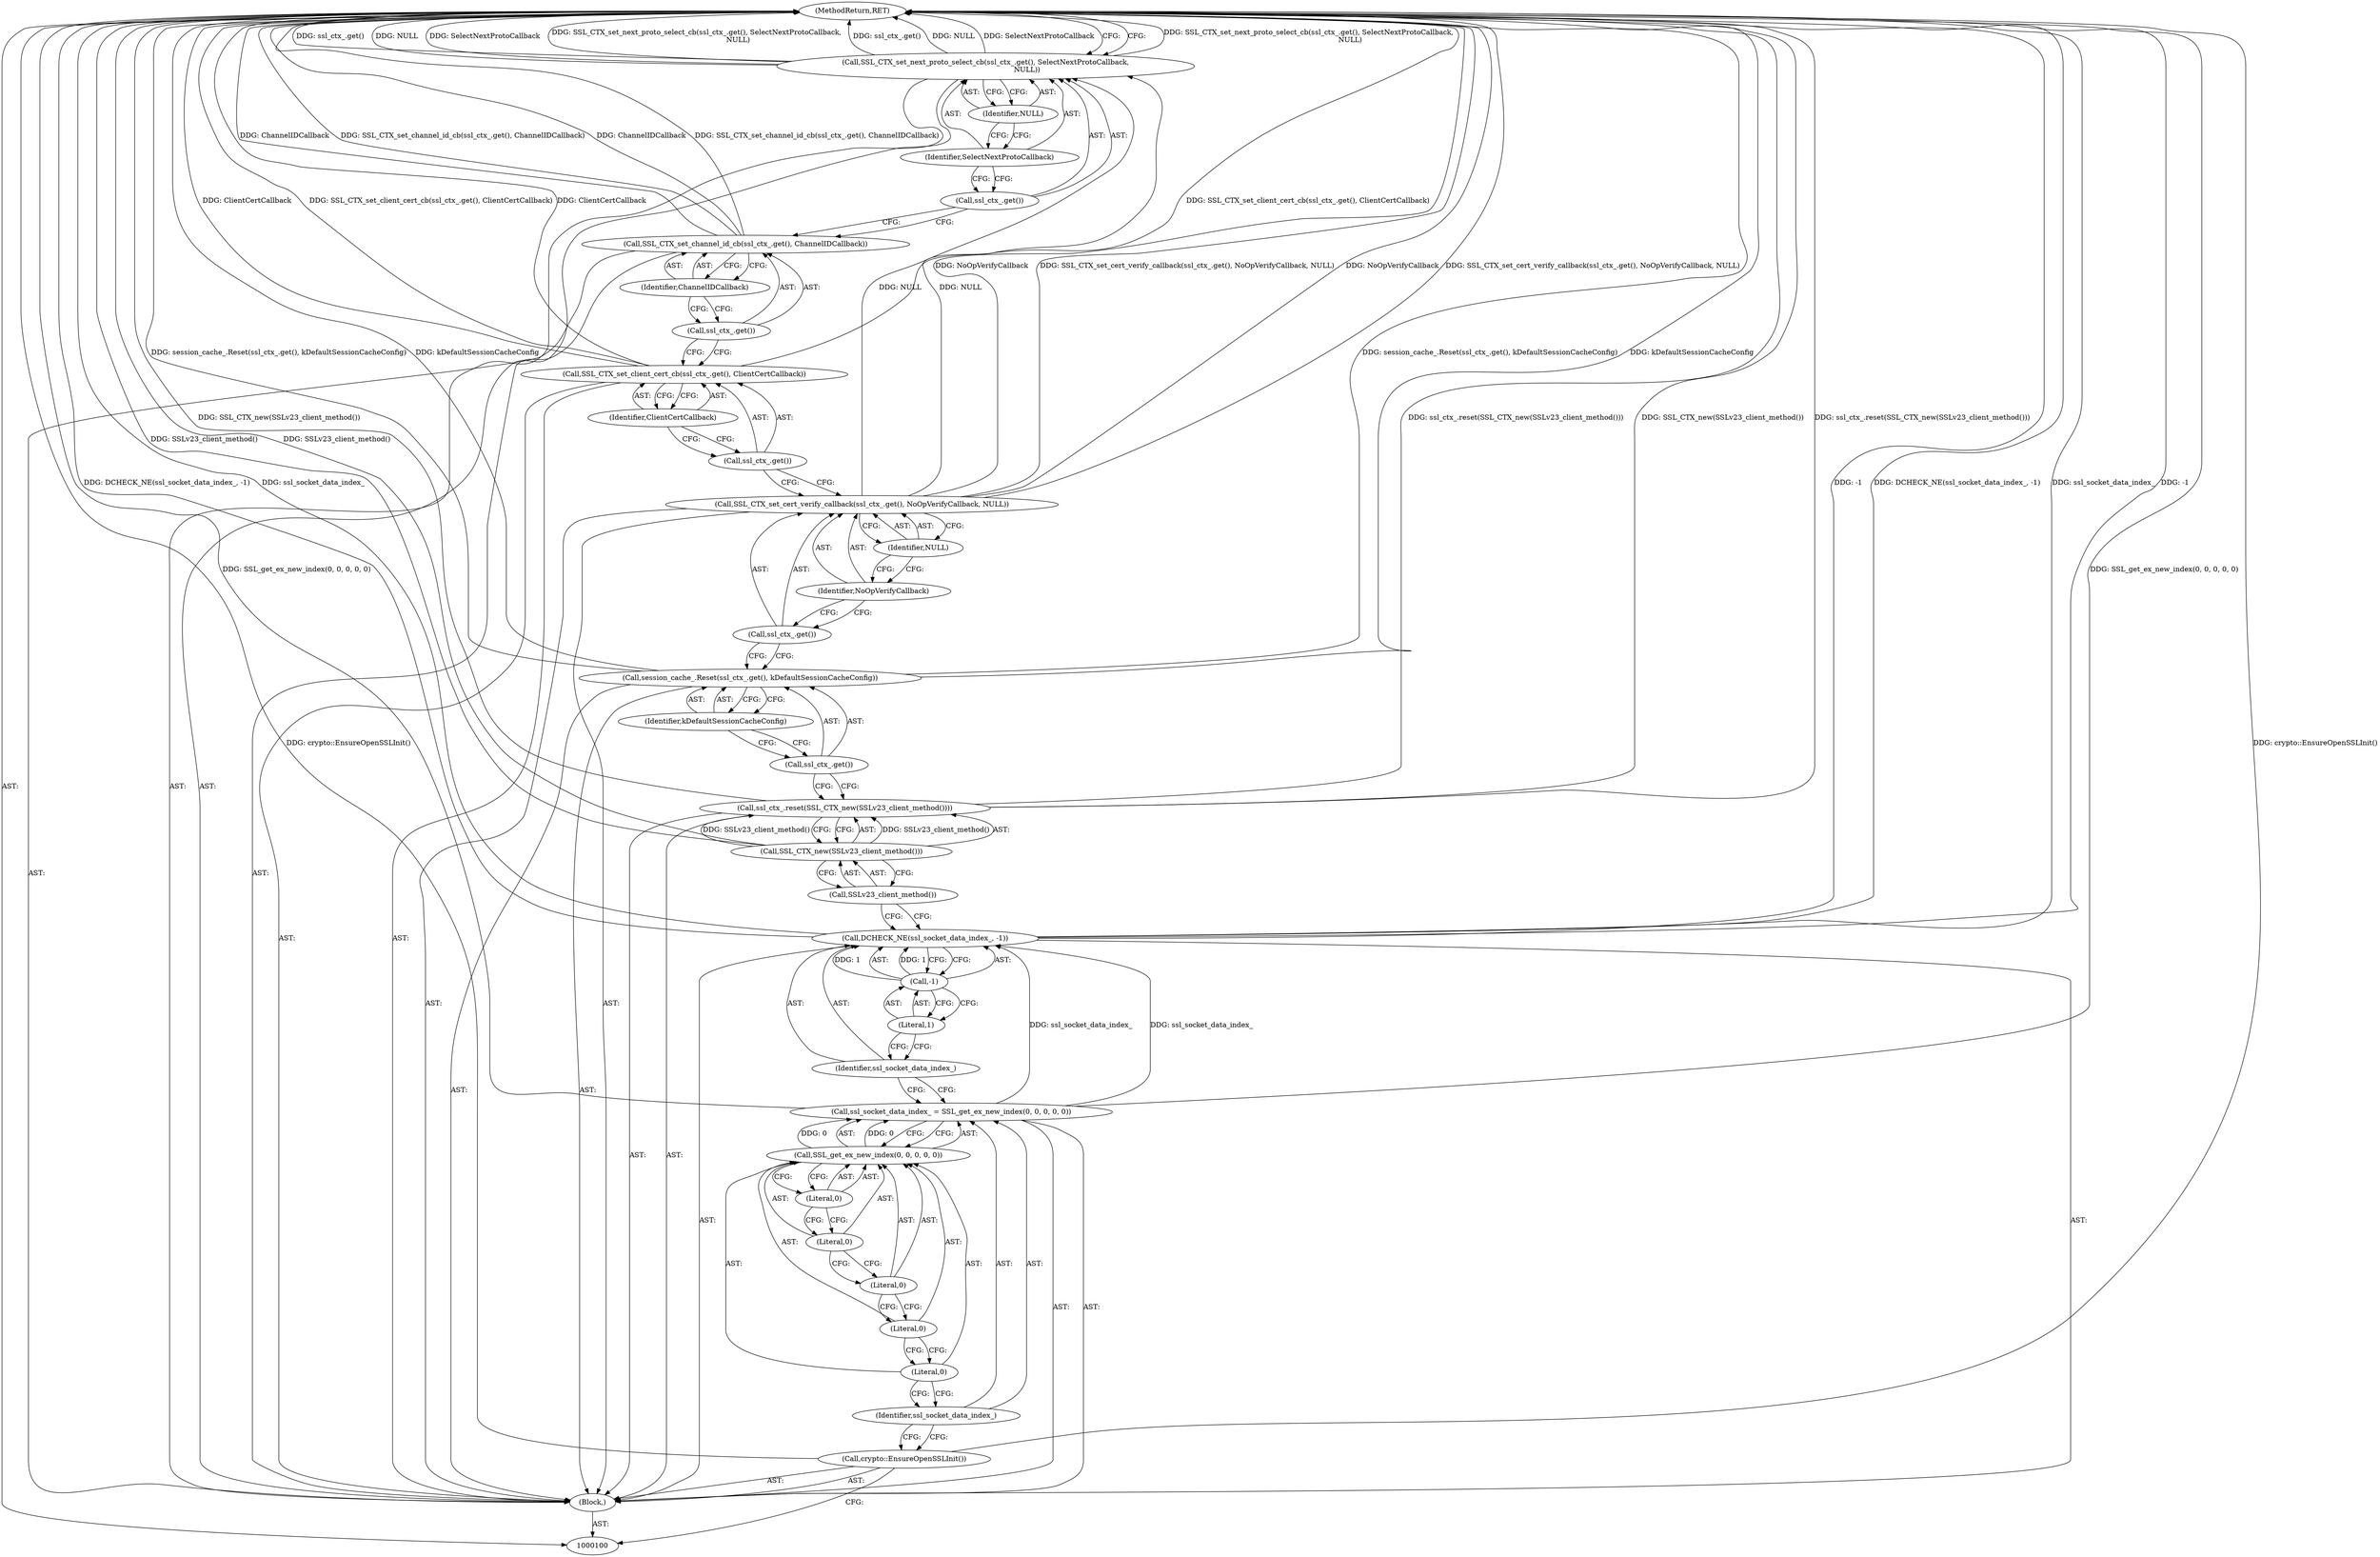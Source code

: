 digraph "1_Chrome_b051cdb6465736e7233cd22b807e255554378206_1" {
"1000101" [label="(Block,)"];
"1000135" [label="(MethodReturn,RET)"];
"1000132" [label="(Call,ssl_ctx_.get())"];
"1000131" [label="(Call,SSL_CTX_set_next_proto_select_cb(ssl_ctx_.get(), SelectNextProtoCallback,\n                                     NULL))"];
"1000133" [label="(Identifier,SelectNextProtoCallback)"];
"1000134" [label="(Identifier,NULL)"];
"1000102" [label="(Call,crypto::EnsureOpenSSLInit())"];
"1000105" [label="(Call,SSL_get_ex_new_index(0, 0, 0, 0, 0))"];
"1000103" [label="(Call,ssl_socket_data_index_ = SSL_get_ex_new_index(0, 0, 0, 0, 0))"];
"1000104" [label="(Identifier,ssl_socket_data_index_)"];
"1000106" [label="(Literal,0)"];
"1000107" [label="(Literal,0)"];
"1000108" [label="(Literal,0)"];
"1000109" [label="(Literal,0)"];
"1000110" [label="(Literal,0)"];
"1000112" [label="(Identifier,ssl_socket_data_index_)"];
"1000113" [label="(Call,-1)"];
"1000114" [label="(Literal,1)"];
"1000111" [label="(Call,DCHECK_NE(ssl_socket_data_index_, -1))"];
"1000116" [label="(Call,SSL_CTX_new(SSLv23_client_method()))"];
"1000117" [label="(Call,SSLv23_client_method())"];
"1000115" [label="(Call,ssl_ctx_.reset(SSL_CTX_new(SSLv23_client_method())))"];
"1000119" [label="(Call,ssl_ctx_.get())"];
"1000120" [label="(Identifier,kDefaultSessionCacheConfig)"];
"1000118" [label="(Call,session_cache_.Reset(ssl_ctx_.get(), kDefaultSessionCacheConfig))"];
"1000122" [label="(Call,ssl_ctx_.get())"];
"1000121" [label="(Call,SSL_CTX_set_cert_verify_callback(ssl_ctx_.get(), NoOpVerifyCallback, NULL))"];
"1000123" [label="(Identifier,NoOpVerifyCallback)"];
"1000124" [label="(Identifier,NULL)"];
"1000126" [label="(Call,ssl_ctx_.get())"];
"1000127" [label="(Identifier,ClientCertCallback)"];
"1000125" [label="(Call,SSL_CTX_set_client_cert_cb(ssl_ctx_.get(), ClientCertCallback))"];
"1000129" [label="(Call,ssl_ctx_.get())"];
"1000130" [label="(Identifier,ChannelIDCallback)"];
"1000128" [label="(Call,SSL_CTX_set_channel_id_cb(ssl_ctx_.get(), ChannelIDCallback))"];
"1000101" -> "1000100"  [label="AST: "];
"1000102" -> "1000101"  [label="AST: "];
"1000103" -> "1000101"  [label="AST: "];
"1000111" -> "1000101"  [label="AST: "];
"1000115" -> "1000101"  [label="AST: "];
"1000118" -> "1000101"  [label="AST: "];
"1000121" -> "1000101"  [label="AST: "];
"1000125" -> "1000101"  [label="AST: "];
"1000128" -> "1000101"  [label="AST: "];
"1000131" -> "1000101"  [label="AST: "];
"1000135" -> "1000100"  [label="AST: "];
"1000135" -> "1000131"  [label="CFG: "];
"1000116" -> "1000135"  [label="DDG: SSLv23_client_method()"];
"1000128" -> "1000135"  [label="DDG: ChannelIDCallback"];
"1000128" -> "1000135"  [label="DDG: SSL_CTX_set_channel_id_cb(ssl_ctx_.get(), ChannelIDCallback)"];
"1000125" -> "1000135"  [label="DDG: SSL_CTX_set_client_cert_cb(ssl_ctx_.get(), ClientCertCallback)"];
"1000125" -> "1000135"  [label="DDG: ClientCertCallback"];
"1000103" -> "1000135"  [label="DDG: SSL_get_ex_new_index(0, 0, 0, 0, 0)"];
"1000118" -> "1000135"  [label="DDG: session_cache_.Reset(ssl_ctx_.get(), kDefaultSessionCacheConfig)"];
"1000118" -> "1000135"  [label="DDG: kDefaultSessionCacheConfig"];
"1000131" -> "1000135"  [label="DDG: SSL_CTX_set_next_proto_select_cb(ssl_ctx_.get(), SelectNextProtoCallback,\n                                     NULL)"];
"1000131" -> "1000135"  [label="DDG: ssl_ctx_.get()"];
"1000131" -> "1000135"  [label="DDG: NULL"];
"1000131" -> "1000135"  [label="DDG: SelectNextProtoCallback"];
"1000121" -> "1000135"  [label="DDG: NoOpVerifyCallback"];
"1000121" -> "1000135"  [label="DDG: SSL_CTX_set_cert_verify_callback(ssl_ctx_.get(), NoOpVerifyCallback, NULL)"];
"1000115" -> "1000135"  [label="DDG: ssl_ctx_.reset(SSL_CTX_new(SSLv23_client_method()))"];
"1000115" -> "1000135"  [label="DDG: SSL_CTX_new(SSLv23_client_method())"];
"1000102" -> "1000135"  [label="DDG: crypto::EnsureOpenSSLInit()"];
"1000111" -> "1000135"  [label="DDG: ssl_socket_data_index_"];
"1000111" -> "1000135"  [label="DDG: -1"];
"1000111" -> "1000135"  [label="DDG: DCHECK_NE(ssl_socket_data_index_, -1)"];
"1000132" -> "1000131"  [label="AST: "];
"1000132" -> "1000128"  [label="CFG: "];
"1000133" -> "1000132"  [label="CFG: "];
"1000131" -> "1000101"  [label="AST: "];
"1000131" -> "1000134"  [label="CFG: "];
"1000132" -> "1000131"  [label="AST: "];
"1000133" -> "1000131"  [label="AST: "];
"1000134" -> "1000131"  [label="AST: "];
"1000135" -> "1000131"  [label="CFG: "];
"1000131" -> "1000135"  [label="DDG: SSL_CTX_set_next_proto_select_cb(ssl_ctx_.get(), SelectNextProtoCallback,\n                                     NULL)"];
"1000131" -> "1000135"  [label="DDG: ssl_ctx_.get()"];
"1000131" -> "1000135"  [label="DDG: NULL"];
"1000131" -> "1000135"  [label="DDG: SelectNextProtoCallback"];
"1000121" -> "1000131"  [label="DDG: NULL"];
"1000133" -> "1000131"  [label="AST: "];
"1000133" -> "1000132"  [label="CFG: "];
"1000134" -> "1000133"  [label="CFG: "];
"1000134" -> "1000131"  [label="AST: "];
"1000134" -> "1000133"  [label="CFG: "];
"1000131" -> "1000134"  [label="CFG: "];
"1000102" -> "1000101"  [label="AST: "];
"1000102" -> "1000100"  [label="CFG: "];
"1000104" -> "1000102"  [label="CFG: "];
"1000102" -> "1000135"  [label="DDG: crypto::EnsureOpenSSLInit()"];
"1000105" -> "1000103"  [label="AST: "];
"1000105" -> "1000110"  [label="CFG: "];
"1000106" -> "1000105"  [label="AST: "];
"1000107" -> "1000105"  [label="AST: "];
"1000108" -> "1000105"  [label="AST: "];
"1000109" -> "1000105"  [label="AST: "];
"1000110" -> "1000105"  [label="AST: "];
"1000103" -> "1000105"  [label="CFG: "];
"1000105" -> "1000103"  [label="DDG: 0"];
"1000103" -> "1000101"  [label="AST: "];
"1000103" -> "1000105"  [label="CFG: "];
"1000104" -> "1000103"  [label="AST: "];
"1000105" -> "1000103"  [label="AST: "];
"1000112" -> "1000103"  [label="CFG: "];
"1000103" -> "1000135"  [label="DDG: SSL_get_ex_new_index(0, 0, 0, 0, 0)"];
"1000105" -> "1000103"  [label="DDG: 0"];
"1000103" -> "1000111"  [label="DDG: ssl_socket_data_index_"];
"1000104" -> "1000103"  [label="AST: "];
"1000104" -> "1000102"  [label="CFG: "];
"1000106" -> "1000104"  [label="CFG: "];
"1000106" -> "1000105"  [label="AST: "];
"1000106" -> "1000104"  [label="CFG: "];
"1000107" -> "1000106"  [label="CFG: "];
"1000107" -> "1000105"  [label="AST: "];
"1000107" -> "1000106"  [label="CFG: "];
"1000108" -> "1000107"  [label="CFG: "];
"1000108" -> "1000105"  [label="AST: "];
"1000108" -> "1000107"  [label="CFG: "];
"1000109" -> "1000108"  [label="CFG: "];
"1000109" -> "1000105"  [label="AST: "];
"1000109" -> "1000108"  [label="CFG: "];
"1000110" -> "1000109"  [label="CFG: "];
"1000110" -> "1000105"  [label="AST: "];
"1000110" -> "1000109"  [label="CFG: "];
"1000105" -> "1000110"  [label="CFG: "];
"1000112" -> "1000111"  [label="AST: "];
"1000112" -> "1000103"  [label="CFG: "];
"1000114" -> "1000112"  [label="CFG: "];
"1000113" -> "1000111"  [label="AST: "];
"1000113" -> "1000114"  [label="CFG: "];
"1000114" -> "1000113"  [label="AST: "];
"1000111" -> "1000113"  [label="CFG: "];
"1000113" -> "1000111"  [label="DDG: 1"];
"1000114" -> "1000113"  [label="AST: "];
"1000114" -> "1000112"  [label="CFG: "];
"1000113" -> "1000114"  [label="CFG: "];
"1000111" -> "1000101"  [label="AST: "];
"1000111" -> "1000113"  [label="CFG: "];
"1000112" -> "1000111"  [label="AST: "];
"1000113" -> "1000111"  [label="AST: "];
"1000117" -> "1000111"  [label="CFG: "];
"1000111" -> "1000135"  [label="DDG: ssl_socket_data_index_"];
"1000111" -> "1000135"  [label="DDG: -1"];
"1000111" -> "1000135"  [label="DDG: DCHECK_NE(ssl_socket_data_index_, -1)"];
"1000103" -> "1000111"  [label="DDG: ssl_socket_data_index_"];
"1000113" -> "1000111"  [label="DDG: 1"];
"1000116" -> "1000115"  [label="AST: "];
"1000116" -> "1000117"  [label="CFG: "];
"1000117" -> "1000116"  [label="AST: "];
"1000115" -> "1000116"  [label="CFG: "];
"1000116" -> "1000135"  [label="DDG: SSLv23_client_method()"];
"1000116" -> "1000115"  [label="DDG: SSLv23_client_method()"];
"1000117" -> "1000116"  [label="AST: "];
"1000117" -> "1000111"  [label="CFG: "];
"1000116" -> "1000117"  [label="CFG: "];
"1000115" -> "1000101"  [label="AST: "];
"1000115" -> "1000116"  [label="CFG: "];
"1000116" -> "1000115"  [label="AST: "];
"1000119" -> "1000115"  [label="CFG: "];
"1000115" -> "1000135"  [label="DDG: ssl_ctx_.reset(SSL_CTX_new(SSLv23_client_method()))"];
"1000115" -> "1000135"  [label="DDG: SSL_CTX_new(SSLv23_client_method())"];
"1000116" -> "1000115"  [label="DDG: SSLv23_client_method()"];
"1000119" -> "1000118"  [label="AST: "];
"1000119" -> "1000115"  [label="CFG: "];
"1000120" -> "1000119"  [label="CFG: "];
"1000120" -> "1000118"  [label="AST: "];
"1000120" -> "1000119"  [label="CFG: "];
"1000118" -> "1000120"  [label="CFG: "];
"1000118" -> "1000101"  [label="AST: "];
"1000118" -> "1000120"  [label="CFG: "];
"1000119" -> "1000118"  [label="AST: "];
"1000120" -> "1000118"  [label="AST: "];
"1000122" -> "1000118"  [label="CFG: "];
"1000118" -> "1000135"  [label="DDG: session_cache_.Reset(ssl_ctx_.get(), kDefaultSessionCacheConfig)"];
"1000118" -> "1000135"  [label="DDG: kDefaultSessionCacheConfig"];
"1000122" -> "1000121"  [label="AST: "];
"1000122" -> "1000118"  [label="CFG: "];
"1000123" -> "1000122"  [label="CFG: "];
"1000121" -> "1000101"  [label="AST: "];
"1000121" -> "1000124"  [label="CFG: "];
"1000122" -> "1000121"  [label="AST: "];
"1000123" -> "1000121"  [label="AST: "];
"1000124" -> "1000121"  [label="AST: "];
"1000126" -> "1000121"  [label="CFG: "];
"1000121" -> "1000135"  [label="DDG: NoOpVerifyCallback"];
"1000121" -> "1000135"  [label="DDG: SSL_CTX_set_cert_verify_callback(ssl_ctx_.get(), NoOpVerifyCallback, NULL)"];
"1000121" -> "1000131"  [label="DDG: NULL"];
"1000123" -> "1000121"  [label="AST: "];
"1000123" -> "1000122"  [label="CFG: "];
"1000124" -> "1000123"  [label="CFG: "];
"1000124" -> "1000121"  [label="AST: "];
"1000124" -> "1000123"  [label="CFG: "];
"1000121" -> "1000124"  [label="CFG: "];
"1000126" -> "1000125"  [label="AST: "];
"1000126" -> "1000121"  [label="CFG: "];
"1000127" -> "1000126"  [label="CFG: "];
"1000127" -> "1000125"  [label="AST: "];
"1000127" -> "1000126"  [label="CFG: "];
"1000125" -> "1000127"  [label="CFG: "];
"1000125" -> "1000101"  [label="AST: "];
"1000125" -> "1000127"  [label="CFG: "];
"1000126" -> "1000125"  [label="AST: "];
"1000127" -> "1000125"  [label="AST: "];
"1000129" -> "1000125"  [label="CFG: "];
"1000125" -> "1000135"  [label="DDG: SSL_CTX_set_client_cert_cb(ssl_ctx_.get(), ClientCertCallback)"];
"1000125" -> "1000135"  [label="DDG: ClientCertCallback"];
"1000129" -> "1000128"  [label="AST: "];
"1000129" -> "1000125"  [label="CFG: "];
"1000130" -> "1000129"  [label="CFG: "];
"1000130" -> "1000128"  [label="AST: "];
"1000130" -> "1000129"  [label="CFG: "];
"1000128" -> "1000130"  [label="CFG: "];
"1000128" -> "1000101"  [label="AST: "];
"1000128" -> "1000130"  [label="CFG: "];
"1000129" -> "1000128"  [label="AST: "];
"1000130" -> "1000128"  [label="AST: "];
"1000132" -> "1000128"  [label="CFG: "];
"1000128" -> "1000135"  [label="DDG: ChannelIDCallback"];
"1000128" -> "1000135"  [label="DDG: SSL_CTX_set_channel_id_cb(ssl_ctx_.get(), ChannelIDCallback)"];
}
